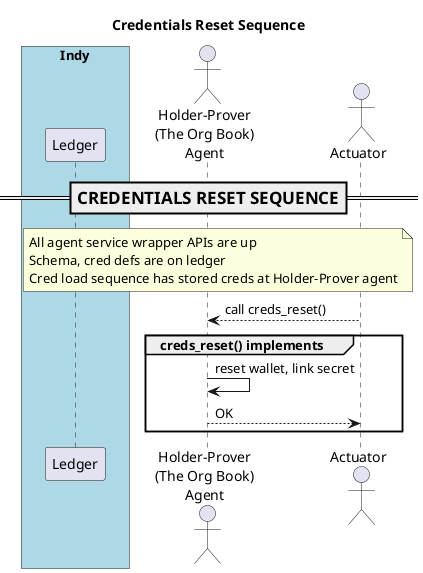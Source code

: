 @startuml
/'
Copyright 2017-2018 Government of Canada - Public Services and Procurement Canada - buyandsell.gc.ca

Licensed under the Apache License, Version 2.0 (the "License");
you may not use this file except in compliance with the License.
You may obtain a copy of the License at

http://www.apache.org/licenses/LICENSE-2.0

Unless required by applicable law or agreed to in writing, software
distributed under the License is distributed on an "AS IS" BASIS,
WITHOUT WARRANTIES OR CONDITIONS OF ANY KIND, either express or implied.
See the License for the specific language governing permissions and
limitations under the License.
'/

skinparam ParticipantPadding 20
skinparam BoxPadding 20

title Credentials Reset Sequence

box "Indy" #LightBlue
    participant "Ledger" as ledger
endbox

actor "Holder-Prover\n(The Org Book)\nAgent" as obag
actor "Actuator" as ator

=== CREDENTIALS RESET SEQUENCE ==
note over ledger, ator
All agent service wrapper APIs are up
Schema, cred defs are on ledger
Cred load sequence has stored creds at Holder-Prover agent
endnote

ator --> obag: call creds_reset()
group creds_reset() implements
    obag -> obag: reset wallet, link secret
    obag --> ator:  OK
end

@enduml
